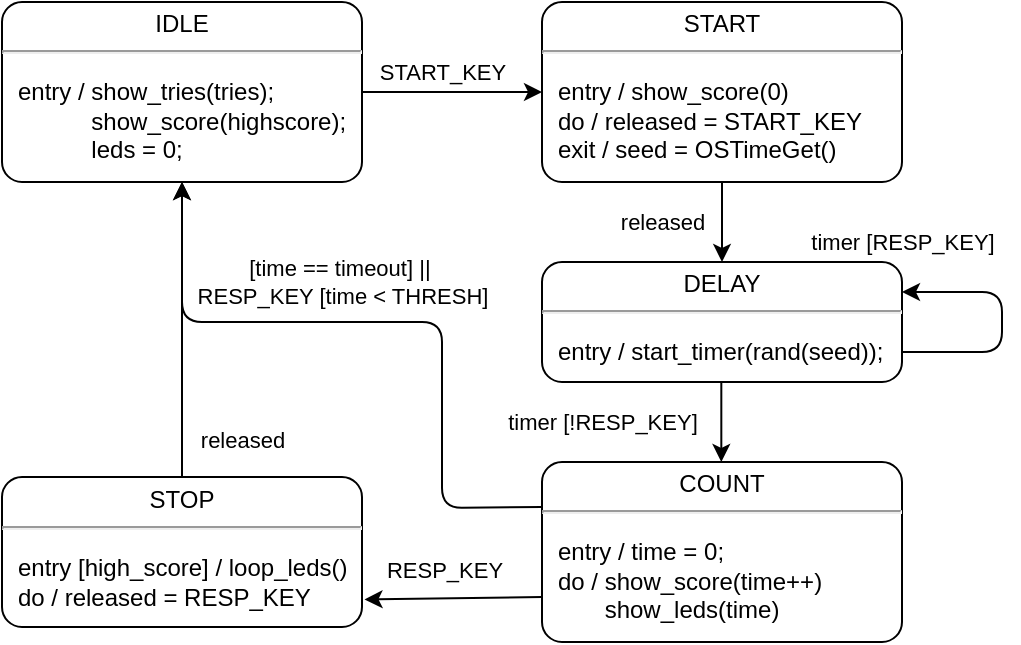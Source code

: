 <mxfile version="13.9.9" type="device"><diagram id="0pavDwqnv8xQ8_5Nck0P" name="RTOS"><mxGraphModel dx="591" dy="344" grid="1" gridSize="10" guides="1" tooltips="1" connect="1" arrows="1" fold="1" page="1" pageScale="1" pageWidth="827" pageHeight="1169" math="0" shadow="0"><root><mxCell id="0"/><mxCell id="1" parent="0"/><mxCell id="6af54x61HyLGKZqaUi3C-2" value="&lt;p style=&quot;margin: 0px ; margin-top: 4px ; text-align: center&quot;&gt;IDLE&lt;/p&gt;&lt;hr&gt;&lt;p&gt;&lt;/p&gt;&lt;p style=&quot;margin: 0px ; margin-left: 8px ; text-align: left&quot;&gt;entry / show_tries(tries);&lt;/p&gt;&lt;p style=&quot;margin: 0px ; margin-left: 8px ; text-align: left&quot;&gt;&amp;nbsp; &amp;nbsp; &amp;nbsp; &amp;nbsp; &amp;nbsp; &amp;nbsp;show_score(highscore);&amp;nbsp;&lt;/p&gt;&lt;p style=&quot;margin: 0px ; margin-left: 8px ; text-align: left&quot;&gt;&lt;span&gt;&amp;nbsp; &amp;nbsp; &amp;nbsp; &amp;nbsp; &amp;nbsp; &amp;nbsp;leds = 0;&lt;/span&gt;&lt;/p&gt;" style="shape=mxgraph.sysml.simpleState;html=1;overflow=fill;whiteSpace=wrap;align=center;" vertex="1" parent="1"><mxGeometry x="60" y="160" width="180" height="90" as="geometry"/></mxCell><mxCell id="6af54x61HyLGKZqaUi3C-3" value="&lt;p style=&quot;margin: 0px ; margin-top: 4px ; text-align: center&quot;&gt;START&lt;/p&gt;&lt;hr&gt;&lt;p&gt;&lt;/p&gt;&lt;p style=&quot;margin: 0px ; margin-left: 8px ; text-align: left&quot;&gt;entry / show_score(0)&lt;/p&gt;&lt;p style=&quot;margin: 0px ; margin-left: 8px ; text-align: left&quot;&gt;do / released = START_KEY&lt;/p&gt;&lt;p style=&quot;margin: 0px ; margin-left: 8px ; text-align: left&quot;&gt;exit / seed = OSTimeGet()&lt;/p&gt;" style="shape=mxgraph.sysml.simpleState;html=1;overflow=fill;whiteSpace=wrap;align=center;" vertex="1" parent="1"><mxGeometry x="330" y="160" width="180" height="90" as="geometry"/></mxCell><mxCell id="6af54x61HyLGKZqaUi3C-4" value="" style="endArrow=classic;html=1;exitX=1;exitY=0.5;exitDx=0;exitDy=0;exitPerimeter=0;entryX=0;entryY=0.5;entryDx=0;entryDy=0;entryPerimeter=0;" edge="1" parent="1" source="6af54x61HyLGKZqaUi3C-2" target="6af54x61HyLGKZqaUi3C-3"><mxGeometry width="50" height="50" relative="1" as="geometry"><mxPoint x="190" y="340" as="sourcePoint"/><mxPoint x="240" y="290" as="targetPoint"/></mxGeometry></mxCell><mxCell id="6af54x61HyLGKZqaUi3C-5" value="START_KEY" style="edgeLabel;html=1;align=center;verticalAlign=middle;resizable=0;points=[];" vertex="1" connectable="0" parent="6af54x61HyLGKZqaUi3C-4"><mxGeometry x="-0.462" relative="1" as="geometry"><mxPoint x="15.71" y="-10" as="offset"/></mxGeometry></mxCell><mxCell id="6af54x61HyLGKZqaUi3C-6" value="&lt;p style=&quot;margin: 0px ; margin-top: 4px ; text-align: center&quot;&gt;DELAY&lt;/p&gt;&lt;hr&gt;&lt;p&gt;&lt;/p&gt;&lt;p style=&quot;margin: 0px ; margin-left: 8px ; text-align: left&quot;&gt;entry / start_timer(rand(seed));&lt;/p&gt;" style="shape=mxgraph.sysml.simpleState;html=1;overflow=fill;whiteSpace=wrap;align=center;" vertex="1" parent="1"><mxGeometry x="330" y="290" width="180" height="60" as="geometry"/></mxCell><mxCell id="6af54x61HyLGKZqaUi3C-7" value="" style="endArrow=classic;html=1;entryX=0.5;entryY=0;entryDx=0;entryDy=0;entryPerimeter=0;exitX=0.5;exitY=1;exitDx=0;exitDy=0;exitPerimeter=0;" edge="1" parent="1" source="6af54x61HyLGKZqaUi3C-3" target="6af54x61HyLGKZqaUi3C-6"><mxGeometry width="50" height="50" relative="1" as="geometry"><mxPoint x="160" y="420" as="sourcePoint"/><mxPoint x="210" y="370" as="targetPoint"/></mxGeometry></mxCell><mxCell id="6af54x61HyLGKZqaUi3C-8" value="released" style="edgeLabel;html=1;align=center;verticalAlign=middle;resizable=0;points=[];" vertex="1" connectable="0" parent="6af54x61HyLGKZqaUi3C-7"><mxGeometry x="-0.446" y="1" relative="1" as="geometry"><mxPoint x="-31" y="9" as="offset"/></mxGeometry></mxCell><mxCell id="6af54x61HyLGKZqaUi3C-9" value="&lt;p style=&quot;margin: 0px ; margin-top: 4px ; text-align: center&quot;&gt;COUNT&lt;/p&gt;&lt;hr&gt;&lt;p&gt;&lt;/p&gt;&lt;p style=&quot;margin: 0px ; margin-left: 8px ; text-align: left&quot;&gt;&lt;span&gt;entry / time = 0;&lt;/span&gt;&lt;/p&gt;&lt;p style=&quot;margin: 0px ; margin-left: 8px ; text-align: left&quot;&gt;&lt;span&gt;do / show_score(time++)&lt;/span&gt;&lt;br&gt;&lt;/p&gt;&lt;p style=&quot;margin: 0px ; margin-left: 8px ; text-align: left&quot;&gt;&amp;nbsp; &amp;nbsp; &amp;nbsp; &amp;nbsp;show_leds(time)&lt;/p&gt;" style="shape=mxgraph.sysml.simpleState;html=1;overflow=fill;whiteSpace=wrap;align=center;" vertex="1" parent="1"><mxGeometry x="330" y="390" width="180" height="90" as="geometry"/></mxCell><mxCell id="6af54x61HyLGKZqaUi3C-10" value="" style="endArrow=classic;html=1;entryX=0.5;entryY=0;entryDx=0;entryDy=0;entryPerimeter=0;exitX=0.5;exitY=1;exitDx=0;exitDy=0;exitPerimeter=0;" edge="1" parent="1"><mxGeometry width="50" height="50" relative="1" as="geometry"><mxPoint x="419.66" y="350" as="sourcePoint"/><mxPoint x="419.66" y="390" as="targetPoint"/></mxGeometry></mxCell><mxCell id="6af54x61HyLGKZqaUi3C-11" value="timer [!RESP_KEY]" style="edgeLabel;html=1;align=center;verticalAlign=middle;resizable=0;points=[];" vertex="1" connectable="0" parent="6af54x61HyLGKZqaUi3C-10"><mxGeometry x="-0.446" y="1" relative="1" as="geometry"><mxPoint x="-60.66" y="9" as="offset"/></mxGeometry></mxCell><mxCell id="6af54x61HyLGKZqaUi3C-12" value="&lt;p style=&quot;margin: 0px ; margin-top: 4px ; text-align: center&quot;&gt;STOP&lt;/p&gt;&lt;hr&gt;&lt;p&gt;&lt;/p&gt;&lt;p style=&quot;margin: 0px ; margin-left: 8px ; text-align: left&quot;&gt;entry [high_score] / loop_leds()&lt;/p&gt;&lt;p style=&quot;margin: 0px ; margin-left: 8px ; text-align: left&quot;&gt;do / released = RESP_KEY&lt;/p&gt;" style="shape=mxgraph.sysml.simpleState;html=1;overflow=fill;whiteSpace=wrap;align=center;" vertex="1" parent="1"><mxGeometry x="60" y="397.5" width="180" height="75" as="geometry"/></mxCell><mxCell id="6af54x61HyLGKZqaUi3C-13" value="" style="endArrow=classic;html=1;exitX=0;exitY=0.75;exitDx=0;exitDy=0;exitPerimeter=0;entryX=1.007;entryY=0.816;entryDx=0;entryDy=0;entryPerimeter=0;" edge="1" parent="1" source="6af54x61HyLGKZqaUi3C-9" target="6af54x61HyLGKZqaUi3C-12"><mxGeometry width="50" height="50" relative="1" as="geometry"><mxPoint x="140" y="370" as="sourcePoint"/><mxPoint x="190" y="320" as="targetPoint"/></mxGeometry></mxCell><mxCell id="6af54x61HyLGKZqaUi3C-14" value="RESP_KEY" style="edgeLabel;html=1;align=center;verticalAlign=middle;resizable=0;points=[];" vertex="1" connectable="0" parent="6af54x61HyLGKZqaUi3C-13"><mxGeometry x="0.304" y="-1" relative="1" as="geometry"><mxPoint x="9.05" y="-14" as="offset"/></mxGeometry></mxCell><mxCell id="6af54x61HyLGKZqaUi3C-15" value="" style="endArrow=classic;html=1;" edge="1" parent="1" source="6af54x61HyLGKZqaUi3C-12" target="6af54x61HyLGKZqaUi3C-2"><mxGeometry width="50" height="50" relative="1" as="geometry"><mxPoint x="190" y="330" as="sourcePoint"/><mxPoint x="240" y="280" as="targetPoint"/></mxGeometry></mxCell><mxCell id="6af54x61HyLGKZqaUi3C-16" value="released" style="edgeLabel;html=1;align=center;verticalAlign=middle;resizable=0;points=[];" vertex="1" connectable="0" parent="6af54x61HyLGKZqaUi3C-15"><mxGeometry x="-0.556" relative="1" as="geometry"><mxPoint x="30" y="13.93" as="offset"/></mxGeometry></mxCell><mxCell id="6af54x61HyLGKZqaUi3C-17" value="" style="endArrow=classic;html=1;exitX=0;exitY=0.25;exitDx=0;exitDy=0;exitPerimeter=0;entryX=0.5;entryY=1;entryDx=0;entryDy=0;entryPerimeter=0;" edge="1" parent="1" source="6af54x61HyLGKZqaUi3C-9" target="6af54x61HyLGKZqaUi3C-2"><mxGeometry width="50" height="50" relative="1" as="geometry"><mxPoint x="200" y="340" as="sourcePoint"/><mxPoint x="250" y="290" as="targetPoint"/><Array as="points"><mxPoint x="280" y="413"/><mxPoint x="280" y="320"/><mxPoint x="150" y="320"/></Array></mxGeometry></mxCell><mxCell id="6af54x61HyLGKZqaUi3C-18" value="[time == timeout] ||&amp;nbsp;&lt;br&gt;RESP_KEY [time &amp;lt; THRESH]" style="edgeLabel;html=1;align=center;verticalAlign=middle;resizable=0;points=[];" vertex="1" connectable="0" parent="6af54x61HyLGKZqaUi3C-17"><mxGeometry x="0.025" y="-1" relative="1" as="geometry"><mxPoint x="-17.29" y="-19" as="offset"/></mxGeometry></mxCell><mxCell id="6af54x61HyLGKZqaUi3C-20" value="" style="endArrow=classic;html=1;exitX=1;exitY=0.75;exitDx=0;exitDy=0;exitPerimeter=0;entryX=1;entryY=0.25;entryDx=0;entryDy=0;entryPerimeter=0;" edge="1" parent="1" source="6af54x61HyLGKZqaUi3C-6" target="6af54x61HyLGKZqaUi3C-6"><mxGeometry width="50" height="50" relative="1" as="geometry"><mxPoint x="570" y="340" as="sourcePoint"/><mxPoint x="620" y="290" as="targetPoint"/><Array as="points"><mxPoint x="560" y="335"/><mxPoint x="560" y="305"/></Array></mxGeometry></mxCell><mxCell id="6af54x61HyLGKZqaUi3C-21" value="timer [RESP_KEY]" style="edgeLabel;html=1;align=center;verticalAlign=middle;resizable=0;points=[];" vertex="1" connectable="0" parent="6af54x61HyLGKZqaUi3C-20"><mxGeometry x="0.547" y="-1" relative="1" as="geometry"><mxPoint x="-29.52" y="-24" as="offset"/></mxGeometry></mxCell></root></mxGraphModel></diagram></mxfile>